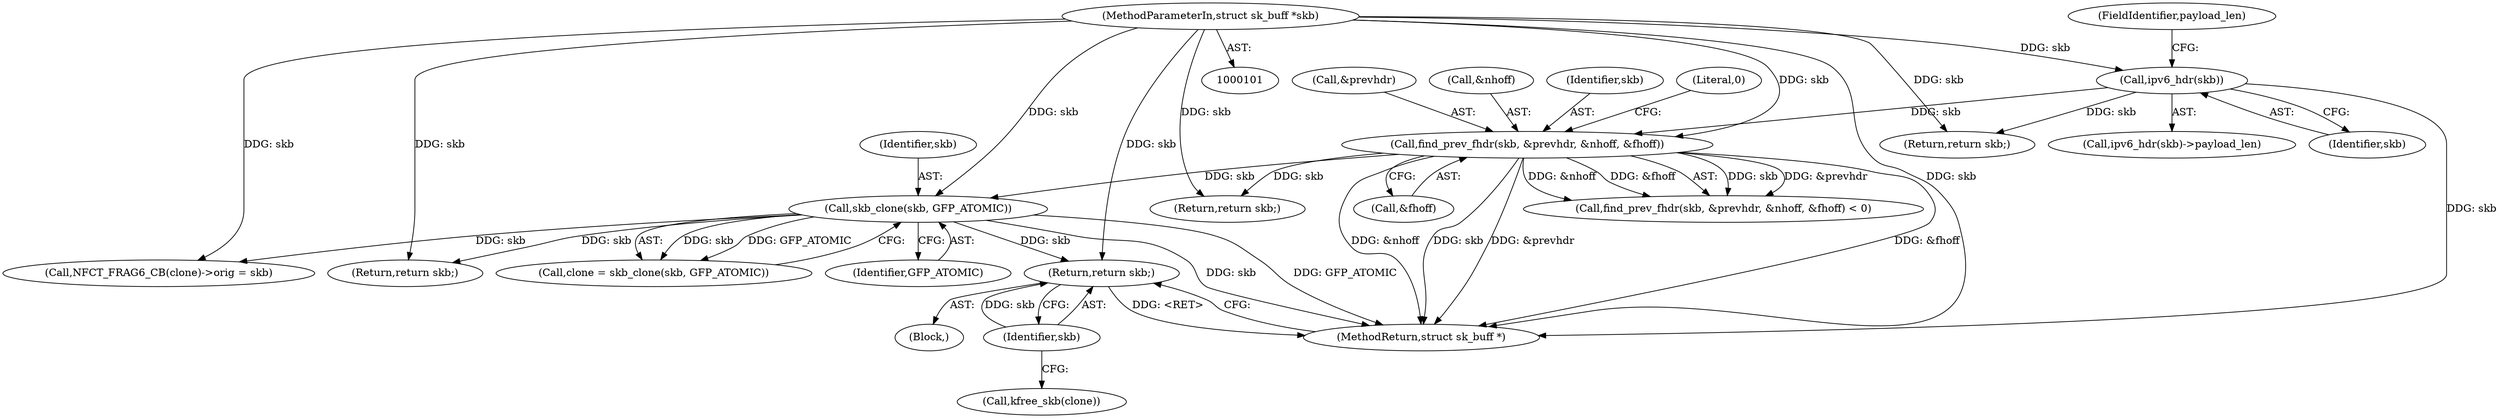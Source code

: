 digraph "0_linux_9e2dcf72023d1447f09c47d77c99b0c49659e5ce@pointer" {
"1000303" [label="(Return,return skb;)"];
"1000304" [label="(Identifier,skb)"];
"1000102" [label="(MethodParameterIn,struct sk_buff *skb)"];
"1000149" [label="(Call,skb_clone(skb, GFP_ATOMIC))"];
"1000136" [label="(Call,find_prev_fhdr(skb, &prevhdr, &nhoff, &fhoff))"];
"1000125" [label="(Call,ipv6_hdr(skb))"];
"1000142" [label="(Call,&fhoff)"];
"1000138" [label="(Call,&prevhdr)"];
"1000140" [label="(Call,&nhoff)"];
"1000136" [label="(Call,find_prev_fhdr(skb, &prevhdr, &nhoff, &fhoff))"];
"1000161" [label="(Call,NFCT_FRAG6_CB(clone)->orig = skb)"];
"1000135" [label="(Call,find_prev_fhdr(skb, &prevhdr, &nhoff, &fhoff) < 0)"];
"1000301" [label="(Call,kfree_skb(clone))"];
"1000150" [label="(Identifier,skb)"];
"1000151" [label="(Identifier,GFP_ATOMIC)"];
"1000147" [label="(Call,clone = skb_clone(skb, GFP_ATOMIC))"];
"1000149" [label="(Call,skb_clone(skb, GFP_ATOMIC))"];
"1000145" [label="(Return,return skb;)"];
"1000104" [label="(Block,)"];
"1000305" [label="(MethodReturn,struct sk_buff *)"];
"1000126" [label="(Identifier,skb)"];
"1000102" [label="(MethodParameterIn,struct sk_buff *skb)"];
"1000303" [label="(Return,return skb;)"];
"1000132" [label="(Return,return skb;)"];
"1000125" [label="(Call,ipv6_hdr(skb))"];
"1000304" [label="(Identifier,skb)"];
"1000137" [label="(Identifier,skb)"];
"1000127" [label="(FieldIdentifier,payload_len)"];
"1000159" [label="(Return,return skb;)"];
"1000124" [label="(Call,ipv6_hdr(skb)->payload_len)"];
"1000144" [label="(Literal,0)"];
"1000303" -> "1000104"  [label="AST: "];
"1000303" -> "1000304"  [label="CFG: "];
"1000304" -> "1000303"  [label="AST: "];
"1000305" -> "1000303"  [label="CFG: "];
"1000303" -> "1000305"  [label="DDG: <RET>"];
"1000304" -> "1000303"  [label="DDG: skb"];
"1000102" -> "1000303"  [label="DDG: skb"];
"1000149" -> "1000303"  [label="DDG: skb"];
"1000304" -> "1000301"  [label="CFG: "];
"1000102" -> "1000101"  [label="AST: "];
"1000102" -> "1000305"  [label="DDG: skb"];
"1000102" -> "1000125"  [label="DDG: skb"];
"1000102" -> "1000132"  [label="DDG: skb"];
"1000102" -> "1000136"  [label="DDG: skb"];
"1000102" -> "1000145"  [label="DDG: skb"];
"1000102" -> "1000149"  [label="DDG: skb"];
"1000102" -> "1000159"  [label="DDG: skb"];
"1000102" -> "1000161"  [label="DDG: skb"];
"1000149" -> "1000147"  [label="AST: "];
"1000149" -> "1000151"  [label="CFG: "];
"1000150" -> "1000149"  [label="AST: "];
"1000151" -> "1000149"  [label="AST: "];
"1000147" -> "1000149"  [label="CFG: "];
"1000149" -> "1000305"  [label="DDG: GFP_ATOMIC"];
"1000149" -> "1000305"  [label="DDG: skb"];
"1000149" -> "1000147"  [label="DDG: skb"];
"1000149" -> "1000147"  [label="DDG: GFP_ATOMIC"];
"1000136" -> "1000149"  [label="DDG: skb"];
"1000149" -> "1000159"  [label="DDG: skb"];
"1000149" -> "1000161"  [label="DDG: skb"];
"1000136" -> "1000135"  [label="AST: "];
"1000136" -> "1000142"  [label="CFG: "];
"1000137" -> "1000136"  [label="AST: "];
"1000138" -> "1000136"  [label="AST: "];
"1000140" -> "1000136"  [label="AST: "];
"1000142" -> "1000136"  [label="AST: "];
"1000144" -> "1000136"  [label="CFG: "];
"1000136" -> "1000305"  [label="DDG: &fhoff"];
"1000136" -> "1000305"  [label="DDG: &nhoff"];
"1000136" -> "1000305"  [label="DDG: &prevhdr"];
"1000136" -> "1000305"  [label="DDG: skb"];
"1000136" -> "1000135"  [label="DDG: skb"];
"1000136" -> "1000135"  [label="DDG: &prevhdr"];
"1000136" -> "1000135"  [label="DDG: &nhoff"];
"1000136" -> "1000135"  [label="DDG: &fhoff"];
"1000125" -> "1000136"  [label="DDG: skb"];
"1000136" -> "1000145"  [label="DDG: skb"];
"1000125" -> "1000124"  [label="AST: "];
"1000125" -> "1000126"  [label="CFG: "];
"1000126" -> "1000125"  [label="AST: "];
"1000127" -> "1000125"  [label="CFG: "];
"1000125" -> "1000305"  [label="DDG: skb"];
"1000125" -> "1000132"  [label="DDG: skb"];
}
